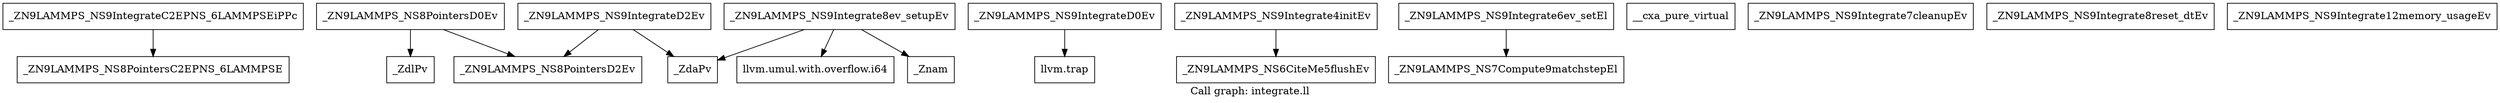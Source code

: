 digraph "Call graph: integrate.ll" {
	label="Call graph: integrate.ll";

	Node0x55f52caebd60 [shape=record,label="{_ZN9LAMMPS_NS9IntegrateC2EPNS_6LAMMPSEiPPc}"];
	Node0x55f52caebd60 -> Node0x55f52cb2c0f0;
	Node0x55f52cb2c0f0 [shape=record,label="{_ZN9LAMMPS_NS8PointersC2EPNS_6LAMMPSE}"];
	Node0x55f52caeaf40 [shape=record,label="{_ZdaPv}"];
	Node0x55f52cb2bfa0 [shape=record,label="{_ZN9LAMMPS_NS9IntegrateD2Ev}"];
	Node0x55f52cb2bfa0 -> Node0x55f52caeaf40;
	Node0x55f52cb2bfa0 -> Node0x55f52caeb350;
	Node0x55f52caf9930 [shape=record,label="{_Znam}"];
	Node0x55f52cb1dc40 [shape=record,label="{_ZN9LAMMPS_NS9IntegrateD0Ev}"];
	Node0x55f52cb1dc40 -> Node0x55f52cb11ec0;
	Node0x55f52cb11ec0 [shape=record,label="{llvm.trap}"];
	Node0x55f52cb27200 [shape=record,label="{_ZN9LAMMPS_NS9Integrate4initEv}"];
	Node0x55f52cb27200 -> Node0x55f52cb22b50;
	Node0x55f52cb22b50 [shape=record,label="{_ZN9LAMMPS_NS6CiteMe5flushEv}"];
	Node0x55f52caab2d0 [shape=record,label="{_ZN9LAMMPS_NS9Integrate8ev_setupEv}"];
	Node0x55f52caab2d0 -> Node0x55f52caeaf40;
	Node0x55f52caab2d0 -> Node0x55f52caf9930;
	Node0x55f52caab2d0 -> Node0x55f52caf58d0;
	Node0x55f52caf58d0 [shape=record,label="{llvm.umul.with.overflow.i64}"];
	Node0x55f52cafa600 [shape=record,label="{_ZN9LAMMPS_NS9Integrate6ev_setEl}"];
	Node0x55f52cafa600 -> Node0x55f52cafbf10;
	Node0x55f52cafbf10 [shape=record,label="{_ZN9LAMMPS_NS7Compute9matchstepEl}"];
	Node0x55f52cb01180 [shape=record,label="{__cxa_pure_virtual}"];
	Node0x55f52cb024c0 [shape=record,label="{_ZN9LAMMPS_NS9Integrate7cleanupEv}"];
	Node0x55f52cb0bcc0 [shape=record,label="{_ZN9LAMMPS_NS9Integrate8reset_dtEv}"];
	Node0x55f52cb0c970 [shape=record,label="{_ZN9LAMMPS_NS9Integrate12memory_usageEv}"];
	Node0x55f52caeb350 [shape=record,label="{_ZN9LAMMPS_NS8PointersD2Ev}"];
	Node0x55f52cb0d560 [shape=record,label="{_ZN9LAMMPS_NS8PointersD0Ev}"];
	Node0x55f52cb0d560 -> Node0x55f52caeb350;
	Node0x55f52cb0d560 -> Node0x55f52cb0ea80;
	Node0x55f52cb0ea80 [shape=record,label="{_ZdlPv}"];
}
